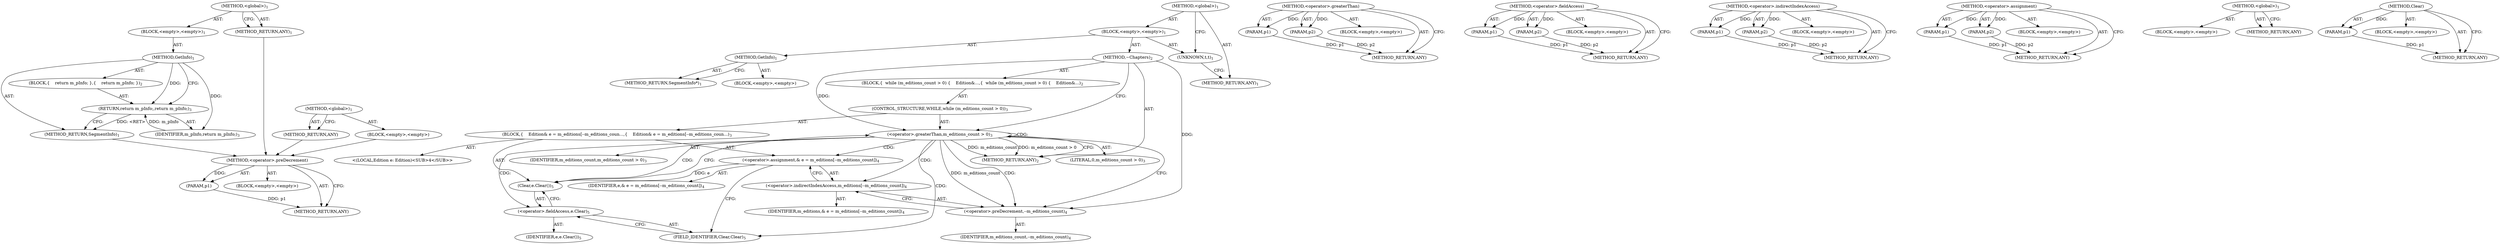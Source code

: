 digraph "Clear" {
vulnerable_6 [label=<(METHOD,&lt;global&gt;)<SUB>1</SUB>>];
vulnerable_7 [label=<(BLOCK,&lt;empty&gt;,&lt;empty&gt;)<SUB>1</SUB>>];
vulnerable_8 [label=<(METHOD,GetInfo)<SUB>1</SUB>>];
vulnerable_9 [label=<(BLOCK,{
    return m_pInfo;
 },{
    return m_pInfo;
 })<SUB>2</SUB>>];
vulnerable_10 [label=<(RETURN,return m_pInfo;,return m_pInfo;)<SUB>3</SUB>>];
vulnerable_11 [label=<(IDENTIFIER,m_pInfo,return m_pInfo;)<SUB>3</SUB>>];
vulnerable_12 [label=<(METHOD_RETURN,SegmentInfo)<SUB>1</SUB>>];
vulnerable_14 [label=<(METHOD_RETURN,ANY)<SUB>1</SUB>>];
vulnerable_23 [label=<(METHOD,&lt;global&gt;)<SUB>1</SUB>>];
vulnerable_24 [label=<(BLOCK,&lt;empty&gt;,&lt;empty&gt;)>];
vulnerable_25 [label=<(METHOD_RETURN,ANY)>];
fixed_67 [label=<(METHOD,&lt;operator&gt;.preDecrement)>];
fixed_68 [label=<(PARAM,p1)>];
fixed_69 [label=<(BLOCK,&lt;empty&gt;,&lt;empty&gt;)>];
fixed_70 [label=<(METHOD_RETURN,ANY)>];
fixed_6 [label=<(METHOD,&lt;global&gt;)<SUB>1</SUB>>];
fixed_7 [label=<(BLOCK,&lt;empty&gt;,&lt;empty&gt;)<SUB>1</SUB>>];
fixed_8 [label=<(METHOD,GetInfo)<SUB>1</SUB>>];
fixed_9 [label=<(BLOCK,&lt;empty&gt;,&lt;empty&gt;)>];
fixed_10 [label=<(METHOD_RETURN,SegmentInfo*)<SUB>1</SUB>>];
fixed_12 [label=<(UNKNOWN,t,t)<SUB>1</SUB>>];
fixed_13 [label=<(METHOD,~Chapters)<SUB>2</SUB>>];
fixed_14 [label=<(BLOCK,{
  while (m_editions_count &gt; 0) {
    Edition&amp;...,{
  while (m_editions_count &gt; 0) {
    Edition&amp;...)<SUB>2</SUB>>];
fixed_15 [label=<(CONTROL_STRUCTURE,WHILE,while (m_editions_count &gt; 0))<SUB>3</SUB>>];
fixed_16 [label=<(&lt;operator&gt;.greaterThan,m_editions_count &gt; 0)<SUB>3</SUB>>];
fixed_17 [label=<(IDENTIFIER,m_editions_count,m_editions_count &gt; 0)<SUB>3</SUB>>];
fixed_18 [label=<(LITERAL,0,m_editions_count &gt; 0)<SUB>3</SUB>>];
fixed_19 [label=<(BLOCK,{
    Edition&amp; e = m_editions[--m_editions_coun...,{
    Edition&amp; e = m_editions[--m_editions_coun...)<SUB>3</SUB>>];
fixed_20 [label="<(LOCAL,Edition e: Edition)<SUB>4</SUB>>"];
fixed_21 [label=<(&lt;operator&gt;.assignment,&amp; e = m_editions[--m_editions_count])<SUB>4</SUB>>];
fixed_22 [label=<(IDENTIFIER,e,&amp; e = m_editions[--m_editions_count])<SUB>4</SUB>>];
fixed_23 [label=<(&lt;operator&gt;.indirectIndexAccess,m_editions[--m_editions_count])<SUB>4</SUB>>];
fixed_24 [label=<(IDENTIFIER,m_editions,&amp; e = m_editions[--m_editions_count])<SUB>4</SUB>>];
fixed_25 [label=<(&lt;operator&gt;.preDecrement,--m_editions_count)<SUB>4</SUB>>];
fixed_26 [label=<(IDENTIFIER,m_editions_count,--m_editions_count)<SUB>4</SUB>>];
fixed_27 [label=<(Clear,e.Clear())<SUB>5</SUB>>];
fixed_28 [label=<(&lt;operator&gt;.fieldAccess,e.Clear)<SUB>5</SUB>>];
fixed_29 [label=<(IDENTIFIER,e,e.Clear())<SUB>5</SUB>>];
fixed_30 [label=<(FIELD_IDENTIFIER,Clear,Clear)<SUB>5</SUB>>];
fixed_31 [label=<(METHOD_RETURN,ANY)<SUB>2</SUB>>];
fixed_33 [label=<(METHOD_RETURN,ANY)<SUB>1</SUB>>];
fixed_52 [label=<(METHOD,&lt;operator&gt;.greaterThan)>];
fixed_53 [label=<(PARAM,p1)>];
fixed_54 [label=<(PARAM,p2)>];
fixed_55 [label=<(BLOCK,&lt;empty&gt;,&lt;empty&gt;)>];
fixed_56 [label=<(METHOD_RETURN,ANY)>];
fixed_75 [label=<(METHOD,&lt;operator&gt;.fieldAccess)>];
fixed_76 [label=<(PARAM,p1)>];
fixed_77 [label=<(PARAM,p2)>];
fixed_78 [label=<(BLOCK,&lt;empty&gt;,&lt;empty&gt;)>];
fixed_79 [label=<(METHOD_RETURN,ANY)>];
fixed_62 [label=<(METHOD,&lt;operator&gt;.indirectIndexAccess)>];
fixed_63 [label=<(PARAM,p1)>];
fixed_64 [label=<(PARAM,p2)>];
fixed_65 [label=<(BLOCK,&lt;empty&gt;,&lt;empty&gt;)>];
fixed_66 [label=<(METHOD_RETURN,ANY)>];
fixed_57 [label=<(METHOD,&lt;operator&gt;.assignment)>];
fixed_58 [label=<(PARAM,p1)>];
fixed_59 [label=<(PARAM,p2)>];
fixed_60 [label=<(BLOCK,&lt;empty&gt;,&lt;empty&gt;)>];
fixed_61 [label=<(METHOD_RETURN,ANY)>];
fixed_46 [label=<(METHOD,&lt;global&gt;)<SUB>1</SUB>>];
fixed_47 [label=<(BLOCK,&lt;empty&gt;,&lt;empty&gt;)>];
fixed_48 [label=<(METHOD_RETURN,ANY)>];
fixed_71 [label=<(METHOD,Clear)>];
fixed_72 [label=<(PARAM,p1)>];
fixed_73 [label=<(BLOCK,&lt;empty&gt;,&lt;empty&gt;)>];
fixed_74 [label=<(METHOD_RETURN,ANY)>];
vulnerable_6 -> vulnerable_7  [key=0, label="AST: "];
vulnerable_6 -> vulnerable_14  [key=0, label="AST: "];
vulnerable_6 -> vulnerable_14  [key=1, label="CFG: "];
vulnerable_7 -> vulnerable_8  [key=0, label="AST: "];
vulnerable_8 -> vulnerable_9  [key=0, label="AST: "];
vulnerable_8 -> vulnerable_12  [key=0, label="AST: "];
vulnerable_8 -> vulnerable_10  [key=0, label="CFG: "];
vulnerable_8 -> vulnerable_10  [key=1, label="DDG: "];
vulnerable_8 -> vulnerable_11  [key=0, label="DDG: "];
vulnerable_9 -> vulnerable_10  [key=0, label="AST: "];
vulnerable_10 -> vulnerable_11  [key=0, label="AST: "];
vulnerable_10 -> vulnerable_12  [key=0, label="CFG: "];
vulnerable_10 -> vulnerable_12  [key=1, label="DDG: &lt;RET&gt;"];
vulnerable_11 -> vulnerable_10  [key=0, label="DDG: m_pInfo"];
vulnerable_12 -> fixed_67  [key=0];
vulnerable_14 -> fixed_67  [key=0];
vulnerable_23 -> vulnerable_24  [key=0, label="AST: "];
vulnerable_23 -> vulnerable_25  [key=0, label="AST: "];
vulnerable_23 -> vulnerable_25  [key=1, label="CFG: "];
vulnerable_24 -> fixed_67  [key=0];
vulnerable_25 -> fixed_67  [key=0];
fixed_67 -> fixed_68  [key=0, label="AST: "];
fixed_67 -> fixed_68  [key=1, label="DDG: "];
fixed_67 -> fixed_69  [key=0, label="AST: "];
fixed_67 -> fixed_70  [key=0, label="AST: "];
fixed_67 -> fixed_70  [key=1, label="CFG: "];
fixed_68 -> fixed_70  [key=0, label="DDG: p1"];
fixed_6 -> fixed_7  [key=0, label="AST: "];
fixed_6 -> fixed_33  [key=0, label="AST: "];
fixed_6 -> fixed_12  [key=0, label="CFG: "];
fixed_7 -> fixed_8  [key=0, label="AST: "];
fixed_7 -> fixed_12  [key=0, label="AST: "];
fixed_7 -> fixed_13  [key=0, label="AST: "];
fixed_8 -> fixed_9  [key=0, label="AST: "];
fixed_8 -> fixed_10  [key=0, label="AST: "];
fixed_8 -> fixed_10  [key=1, label="CFG: "];
fixed_12 -> fixed_33  [key=0, label="CFG: "];
fixed_13 -> fixed_14  [key=0, label="AST: "];
fixed_13 -> fixed_31  [key=0, label="AST: "];
fixed_13 -> fixed_16  [key=0, label="CFG: "];
fixed_13 -> fixed_16  [key=1, label="DDG: "];
fixed_13 -> fixed_25  [key=0, label="DDG: "];
fixed_14 -> fixed_15  [key=0, label="AST: "];
fixed_15 -> fixed_16  [key=0, label="AST: "];
fixed_15 -> fixed_19  [key=0, label="AST: "];
fixed_16 -> fixed_17  [key=0, label="AST: "];
fixed_16 -> fixed_18  [key=0, label="AST: "];
fixed_16 -> fixed_31  [key=0, label="CFG: "];
fixed_16 -> fixed_31  [key=1, label="DDG: m_editions_count"];
fixed_16 -> fixed_31  [key=2, label="DDG: m_editions_count &gt; 0"];
fixed_16 -> fixed_25  [key=0, label="CFG: "];
fixed_16 -> fixed_25  [key=1, label="DDG: m_editions_count"];
fixed_16 -> fixed_25  [key=2, label="CDG: "];
fixed_16 -> fixed_16  [key=0, label="CDG: "];
fixed_16 -> fixed_30  [key=0, label="CDG: "];
fixed_16 -> fixed_21  [key=0, label="CDG: "];
fixed_16 -> fixed_23  [key=0, label="CDG: "];
fixed_16 -> fixed_28  [key=0, label="CDG: "];
fixed_16 -> fixed_27  [key=0, label="CDG: "];
fixed_19 -> fixed_20  [key=0, label="AST: "];
fixed_19 -> fixed_21  [key=0, label="AST: "];
fixed_19 -> fixed_27  [key=0, label="AST: "];
fixed_21 -> fixed_22  [key=0, label="AST: "];
fixed_21 -> fixed_23  [key=0, label="AST: "];
fixed_21 -> fixed_30  [key=0, label="CFG: "];
fixed_21 -> fixed_27  [key=0, label="DDG: e"];
fixed_23 -> fixed_24  [key=0, label="AST: "];
fixed_23 -> fixed_25  [key=0, label="AST: "];
fixed_23 -> fixed_21  [key=0, label="CFG: "];
fixed_25 -> fixed_26  [key=0, label="AST: "];
fixed_25 -> fixed_23  [key=0, label="CFG: "];
fixed_27 -> fixed_28  [key=0, label="AST: "];
fixed_27 -> fixed_16  [key=0, label="CFG: "];
fixed_28 -> fixed_29  [key=0, label="AST: "];
fixed_28 -> fixed_30  [key=0, label="AST: "];
fixed_28 -> fixed_27  [key=0, label="CFG: "];
fixed_30 -> fixed_28  [key=0, label="CFG: "];
fixed_52 -> fixed_53  [key=0, label="AST: "];
fixed_52 -> fixed_53  [key=1, label="DDG: "];
fixed_52 -> fixed_55  [key=0, label="AST: "];
fixed_52 -> fixed_54  [key=0, label="AST: "];
fixed_52 -> fixed_54  [key=1, label="DDG: "];
fixed_52 -> fixed_56  [key=0, label="AST: "];
fixed_52 -> fixed_56  [key=1, label="CFG: "];
fixed_53 -> fixed_56  [key=0, label="DDG: p1"];
fixed_54 -> fixed_56  [key=0, label="DDG: p2"];
fixed_75 -> fixed_76  [key=0, label="AST: "];
fixed_75 -> fixed_76  [key=1, label="DDG: "];
fixed_75 -> fixed_78  [key=0, label="AST: "];
fixed_75 -> fixed_77  [key=0, label="AST: "];
fixed_75 -> fixed_77  [key=1, label="DDG: "];
fixed_75 -> fixed_79  [key=0, label="AST: "];
fixed_75 -> fixed_79  [key=1, label="CFG: "];
fixed_76 -> fixed_79  [key=0, label="DDG: p1"];
fixed_77 -> fixed_79  [key=0, label="DDG: p2"];
fixed_62 -> fixed_63  [key=0, label="AST: "];
fixed_62 -> fixed_63  [key=1, label="DDG: "];
fixed_62 -> fixed_65  [key=0, label="AST: "];
fixed_62 -> fixed_64  [key=0, label="AST: "];
fixed_62 -> fixed_64  [key=1, label="DDG: "];
fixed_62 -> fixed_66  [key=0, label="AST: "];
fixed_62 -> fixed_66  [key=1, label="CFG: "];
fixed_63 -> fixed_66  [key=0, label="DDG: p1"];
fixed_64 -> fixed_66  [key=0, label="DDG: p2"];
fixed_57 -> fixed_58  [key=0, label="AST: "];
fixed_57 -> fixed_58  [key=1, label="DDG: "];
fixed_57 -> fixed_60  [key=0, label="AST: "];
fixed_57 -> fixed_59  [key=0, label="AST: "];
fixed_57 -> fixed_59  [key=1, label="DDG: "];
fixed_57 -> fixed_61  [key=0, label="AST: "];
fixed_57 -> fixed_61  [key=1, label="CFG: "];
fixed_58 -> fixed_61  [key=0, label="DDG: p1"];
fixed_59 -> fixed_61  [key=0, label="DDG: p2"];
fixed_46 -> fixed_47  [key=0, label="AST: "];
fixed_46 -> fixed_48  [key=0, label="AST: "];
fixed_46 -> fixed_48  [key=1, label="CFG: "];
fixed_71 -> fixed_72  [key=0, label="AST: "];
fixed_71 -> fixed_72  [key=1, label="DDG: "];
fixed_71 -> fixed_73  [key=0, label="AST: "];
fixed_71 -> fixed_74  [key=0, label="AST: "];
fixed_71 -> fixed_74  [key=1, label="CFG: "];
fixed_72 -> fixed_74  [key=0, label="DDG: p1"];
}
